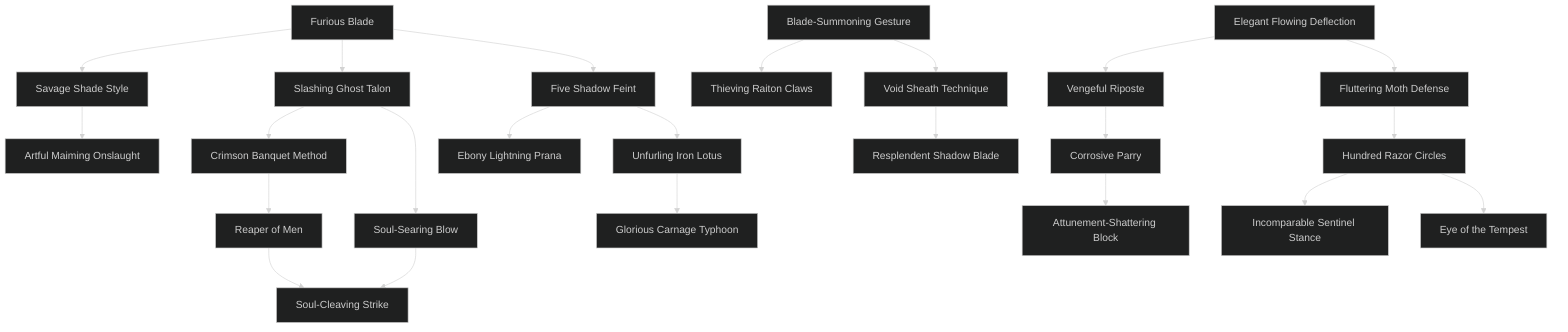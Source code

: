 ---
config:
  theme: dark
---
flowchart TD

    furious_blade[Furious Blade]
    click furious_blade callback "
        Furious Blade<br>
        <br>
        Cost: 1 mote per die<br>
        Duration: Instant<br>
        Type: Supplemental<br>
        Minimum Melee: 1<br>
        Minimum Essence: 1<br>
        Prerequisite Charms: None<br>
        <br>
        Enveloped in a corona of roiling darkness, the Abyssal’s
        weapon moves with predatory zeal to cut down enemies.
        The character may add one die to a single attack for every
        mote spent but cannot more than double his Dexterity +
        Melee dice pool.
        "

    savage_shade_style[Savage Shade Style]
    furious_blade --> savage_shade_style
    click savage_shade_style callback "
        Savage Shade Style<br>
        <br>
        Cost: 1 mote<br>
        Duration: Instant<br>
        Type: Supplemental<br>
        Minimum Melee: 2<br>
        Minimum Essence: 1<br>
        Prerequisite Charms: Furious Blade<br>
        <br>
        With this Charm, the Abyssal focuses fury and Essence
        through his weapon to strike horrible rending blows.
        The character makes his attack as normal, but successes
        count twice for the purposes of determining damage. This
        Charm must be invoked before making the attack roll.
        "

    artful_maiming_onslaught[Artful Maiming Onslaught]
    savage_shade_style --> artful_maiming_onslaught
    click artful_maiming_onslaught callback "
        Artful Maiming Onslaught<br>
        <br>
        Cost: 5 motes<br>
        Duration: Instant<br>
        Type: Supplemental<br>
        Minimum Melee: 4<br>
        Minimum Essence: 2<br>
        Prerequisite Charms: Savage Shade Style<br>
        <br>
        Striking with cruel precision, an Abyssal with this
        Charm aims his blow to sever limbs and mutilate his
        opponent. Add the Abyssal’s Dexterity to the damage of
        his attack, but this attack has a difficulty of at least 3.
        Severing an arm or leg (or tentacle or similarly sized
        appendage) is difficulty 3 and requires the Exalt to inflict
        at least two health levels of damage after soak.<br>
        Severing a hand or putting out an eye increases the
        attack difficulty to 4 but only requires a single level of
        damage. Regardless of the actual damage rolled, the
        Abyssal’s strike only inflicts the minimum levels necessary
        for the maiming. Thus, a character who rolls five health
        levels of damage after the target’s soak only inflicts two
        levels on an attempt to sever an arm. Victims still must
        contend with bleeding and shock, however. Consider the
        amputee’s wound penalty to be twice its usual value until
        her bleeding is stanched (however, Exalted make their
        normal difficulty 1 roll).<br>
        Additionally, victims’ players must make a successful
        reflexive Stamina + Resistance roll for their characters to
        take any action on the turn they lose a limb. The Story-
        teller should assign other penalties or restrict actions as
        appropriate for maimed victims (see Exalted, p. 234).
        "

    slashing_ghost_talon[Slashing Ghost Talon]
    furious_blade --> slashing_ghost_talon
    click slashing_ghost_talon callback "
        Slashing Ghost Talon<br>
        <br>
        Cost: 1 mote<br>
        Duration: Instant<br>
        Type: Supplemental<br>
        Minimum Melee: 2<br>
        Minimum Essence: 2<br>
        Prerequisite Charms: Furious Blade<br>
        <br>
        The character’s blade shrieks and moans as it be-
        comes a conduit for her insatiable hunger. The
        deathknight makes her attack as normal but regains 1
        mote of Essence for every health level of damage inflicted.
        If the Abyssal uses a soulsteel weapon to strike a
        being with an Essence pool, she also absorbs the motes
        stolen by her weapon. This latter bonus only applies if the
        character is attuned to her weapon.
        "

    crimson_banquet_method[Crimson Banquet Method]
    slashing_ghost_talon --> crimson_banquet_method
    click crimson_banquet_method callback "
        Crimson Banquet Method<br>
        <br>
        Cost: 5 motes, 1 Willpower<br>
        Duration: One scene<br>
        Type: Simple<br>
        Minimum Melee: 4<br>
        Minimum Essence: 2<br>
        Prerequisite Charms: Slashing Ghost Talon<br>
        <br>
        With this Charm, the character harvests power
        from every blow that draws blood. Crimson Banquet
        Method duplicates the effects of Slashing Ghost Talon,
        but the bonus applies to every attack made during the
        scene. This Charm cannot be stacked with itself to gain
        multiple motes per health level inflicted, nor may the
        Abyssal use Slashing Ghost Talon while employing this
        Charm. A character cannot gain more Essence in a
        single turn from the use of this Charm than the
        character’s Essence + Lore.
        "

    reaper_of_men[Reaper of Men]
    crimson_banquet_method --> reaper_of_men
    click reaper_of_men callback "
        Reaper of Men<br>
        <br>
        Cost: 10 motes, 1 Willpower<br>
        Duration: One scene<br>
        Type: Simple<br>
        Minimum Melee: 5<br>
        Minimum Essence: 2<br>
        Prerequisite Charms: Crimson Banquet Method<br>
        <br>
        The deathknight suffuses her body and weapon with
        necrotic Essence, wreathing herself in a nimbus of cold
        baleful energy. Any living being who touches her or strikes
        her with a hand-to-hand attack suffers lethal damage equal
        to the Abyssal’s Essence score. The character’s hand-to-
        hand attacks also inflict lethal damage and add her Essence
        to the damage of the attack. Mindless ghosts and walking
        dead fear characters using this Charm and will not attack
        them unless mystically compelled.
        "

    soul_searing_blow[Soul-Searing Blow]
    slashing_ghost_talon --> soul_searing_blow
    click soul_searing_blow callback "
        Soul-Searing Blow<br>
        <br>
        Cost: 2+ motes<br>
        Duration: Instant<br>
        Type: Supplemental<br>
        Minimum Melee: 3<br>
        Minimum Essence: 2<br>
        Prerequisite Charms: Slashing Ghost Talon<br>
        <br>
        Projecting the spiritual cold of Oblivion through
        his weapon, the Abyssal can assault the very soul and
        will of a foe. If the character’s attack hits (it need not
        inflict damage), the victim loses 1 point of temporary
        Willpower for every 2 motes spent. Exalted and other
        beings with control over their Essence pools may choose
        to lose 2 motes of Essence for every Willpower point
        they would have otherwise lost. If this Charm reduces a
        character’s temporary Willpower below zero, she suffers
        lethal damage equal to the difference. Thus, a victim
        with 3 Willpower remaining who loses 5 points suffers
        2L damage. This damage is soaked only with the
        character’s permanent Essence score and nothing else.
        The Abyssal cannot spend more motes powering this
        Charm than twice her Conviction.
        "

    soul_cleaving_strike[Soul-Cleaving Strike]
    reaper_of_men --> soul_cleaving_strike
    soul_searing_blow --> soul_cleaving_strike
    click soul_cleaving_strike callback "
        Soul-Cleaving Strike<br>
        <br>
        Cost: 10 motes, 1 Willpower, 1 health level<br>
        Duration: Instant<br>
        Type: Simple<br>
        Minimum Melee: 5<br>
        Minimum Essence: 4<br>
        Prerequisite Charms:Reaper of Men, Soul-Searing Blow<br>
        <br>
        The greatest swordsmen of the deathknights can slice
        through souls as easily as others carve flesh. Upon invoking
        this Charm, the Abyssal’s weapon flares with cold fire and
        shrieks loud enough to be heard up to a mile away. The
        character makes one attack at his full dice pool, which is
        fully effective against both material beings and incorporeal
        spirits and does normal damage in addition to this Charm’s
        effects. If the blow hits, the victim’s player must immediately
        roll permanent Essence at standard difficulty.<br>
        If this roll succeeds, the victim suffers unsoakable dice
        of lethal damage equal to the Abyssal’s own Essence rating.
        If the roll fails, the victim loses one dot of permanent
        Essence. A botch inflicts permanent Essence loss and
        damage. If a character’s permanent Essence drops to zero,
        her life force is instantly snuffed out, and her maimed soul
        falls screaming into Oblivion.<br>
        Spirits and Fair Folk slain in this manner are likewise
        destroyed. Damage inflicted by Spirit-Cleaving Strike is
        purely spiritual and cannot be soaked or prevented with
        magic that solely defends against physical assault. All
        effects of this Charm are applied before resolving the
        strike’s normal damage. This Charm does not work on
        automata, the walking dead or other beings without souls.
        "

    five_shadow_feint[Five Shadow Feint]
    furious_blade --> five_shadow_feint
    click five_shadow_feint callback "
        Five Shadow Feint<br>
        <br>
        Cost: 1 mote per die<br>
        Duration: Instant<br>
        Type: Supplemental<br>
        Minimum Melee: 2<br>
        Minimum Essence: 1<br>
        Prerequisite Charms: Furious Blade<br>
        <br>
        The Abyssal’s arm and weapon flickers, blossoming
        into a confusing spray of shadows and afterimages. The
        character makes his attack normally, but the target loses
        one die from her first defensive dice pool for every mote
        spent. The Abyssal may not reduce a character’s dice pool
        below her Essence rating. If Five Shadow Feint is placed in
        a Combo with Furious Blade, the Essence cost of both
        Charms increases to 2 motes per die.
        "

    ebon_lightning_prana[Ebony Lightning Prana]
    five_shadow_feint --> ebon_lightning_prana
    click ebon_lightning_prana callback "
        Ebony Lightning Prana<br>
        <br>
        Cost: 4 motes<br>
        Duration: Instant<br>
        Type: Reflexive<br>
        Minimum Melee: 4<br>
        Minimum Essence: 2<br>
        Prerequisite Charms: Five Shadow Feint<br>
        <br>
        Drawing his blade and lunging in a single fluid mo-
        tion, an Abyssal with this Charm may strike faster than
        mortal eyes can follow. The character suffers no penalty for
        drawing a sheathed weapon and strikes whenever he
        wishes without regard for initiative. Although the
        character’s first action must be a Melee attack, he can still
        split his dice pool normally to take other actions later in
        the turn. However, the character cannot take any dice
        actions after the first attack until his regular initiative. If
        the character faces an opponent with similar magic, nor-
        mal initiative determines who acts first. A character can
        only use Ebon Lightning Prana once per turn, and in order
        to use it, his weapon must be sheathed. For the purposes of
        this Charm, sheathing a sword as part of a split action is a
        dice action that requires no roll, but is counted as one of
        the character’s actions for the turn.
        "

    unfurling_iron_lotus[Unfurling Iron Lotus]
    five_shadow_feint --> unfurling_iron_lotus
    click unfurling_iron_lotus callback "
        Unfurling Iron Lotus<br>
        <br>
        Cost: 3 motes per attack<br>
        Duration: Instant<br>
        Type: Extra Action<br>
        Minimum Melee: 3<br>
        Minimum Essence: 2<br>
        Prerequisite Charms: Five Shadow Feint<br>
        <br>
        The Abyssal spins and thrusts in a rapid cascade of
        blows. The Charm takes its name from the wispy con-
        trails left by each strike, which, taken together, resemble
        the petals of a blooming flower. The character may make
        one additional attack at his full dice pool for every 3
        motes spent, although he may not purchase more extra
        attacks than his Essence score. Characters must activate
        this Charm before taking their first action and may not
        split their dice pool on the same turn they employ
        Unfurling Iron Lotus. Defenders must dodge or parry
        each attack separately.
        "

    glorious_carnage_typhoon[Glorious Carnage Typhoon]
    unfurling_iron_lotus --> glorious_carnage_typhoon
    click glorious_carnage_typhoon callback "
        Glorious Carnage Typhoon<br>
        <br>
        Cost: 8 motes, 1 Willpower<br>
        Duration: Instant<br>
        Type: Extra Action<br>
        Minimum Melee: 5<br>
        Minimum Essence: 3<br>
        Prerequisite Charms: Unfurling Iron Lotus<br>
        <br>
        Blade flashing in a spiral of blood and pain and death,
        the Abyssal scythes through her opponents like a tornado.
        So long as the character hits her intended target and
        inflicts damage, she may immediately make another attack
        at her full dice pool. Each attack must be leveled at a
        different victim, and the Exalt cannot move more yards
        than her Melee score between each target. This Charm
        ends when the character misses or strikes every possible
        victim within reach of her blade.
        "

    blade_summoning_gesture[Blade-Summoning Gesture]
    click blade_summoning_gesture callback "
        Blade-Summoning Gesture<br>
        <br>
        Cost: 1 mote<br>
        Duration: Instant<br>
        Type: Simple<br>
        Minimum Melee: 2<br>
        Minimum Essence: 1<br>
        Prerequisite Charms: None<br>
        <br>
        Extending his will and anima in a grasping tendril,
        the Abyssal calls his weapon to his hand. Summoned
        weapons can overcome friction and gravity — even pull
        free from bodies — but cannot defeat walls, chains or
        similar obstacles. The character must be able to see his
        weapon and have a hand free to receive it. Furthermore,
        this Charm can only call weapons the Exalt has previously
        wielded.
        "

    thieving_raiton_claws[Thieving Raiton Claws]
    blade_summoning_gesture --> thieving_raiton_claws
    click thieving_raiton_claws callback "
        Thieving Raiton Claws<br>
        <br>
        Cost: 3 motes<br>
        Duration: Instant<br>
        Type: Simple<br>
        Minimum Melee: 3<br>
        Minimum Essence: 2<br>
        Prerequisite Charms: Blade-Summoning Gesture<br>
        <br>
        Instead of retrieving her own weapon, an Abyssal
        with Thieving Raiton Claws may attempt
        to steal the weapon of a foe.
        The Exalt reaches out an empty hand,
        and her player rolls Dexterity + Melee
        at difficulty 3. This effect cannot
        be parried or dodged. If this roll is
        successful, the effect is resolved as a
        normal disarming attempt (see Exalted,
        p. 238). If the disarming
        succeeds, the targeted weapon is torn
        from the enemy’s grasp and flies to
        the Abyssal’s own. This Charm can
        steal any weapon in the character’s
        line of sight, although it cannot seize
        magical weapons attuned to their
        wielders or weapons made entirely of
        Essence. Otherwise, this Charm duplicates
        the effects and limitations of
        Blade-Summoning Gesture.
        "

    void_sheat_technique[Void Sheath Technique]
    blade_summoning_gesture --> void_sheat_technique
    click void_sheat_technique callback "
        Void Sheath Technique<br>
        <br>
        Cost: 1 mote<br>
        Duration: Indefinite<br>
        Type: Simple<br>
        Minimum Melee: 3<br>
        Minimum Essence: 2<br>
        Prerequisite Charms: Blade-Summoning Gesture<br>
        <br>
        With a moment’s concentration,
        an Abyssal who knows this
        Charm may banish a weapon from
        his grasp and the world. The weapon
        shimmers and vanishes Elsewhere,
        remaining hidden and inaccessible
        until the character reflexively ends
        the Charm and draws his weapon
        forth. This Charm can only banish
        a single weapon at a time, one the
        Abyssal is intimately familiar with
        — typically his most prized implement
        of battle.
        "

    resplendent_shadow_blade[Resplendent Shadow Blade]
    void_sheat_technique --> resplendent_shadow_blade
    click resplendent_shadow_blade callback "
        Resplendent Shadow Blade<br>
        <br>
        Cost: 6 motes, 1 Willpower<br>
        Duration: One Scene<br>
        Type: Simple<br>
        Minimum Melee: 4<br>
        Minimum Essence: 2<br>
        Prerequisite Charms: Void Sheath Technique<br>
        <br>
        Raising her hand imperiously, a character with this
        Charm freezes raw Essence into her ideal weapon. This
        weapon appears sculpted of black crystal and glitters with
        power and malice. Although most deathknights prefer
        variations of slashing swords, this Charm can create any
        bladed weapon from ornate scythes to jagged tiger claws.
        When Resplendent Shadow Blade is purchased, the
        Abyssal’s player must decide the form of the weapon. He
        then divides a number of points equal to twice the
        character’s Melee score between the weapon’s Speed,
        Damage, Accuracy and Defense. As usual, the damage
        bonus of the weapon is added to the character’s Strength
        to determine its base lethal damage.<br>
        Once selected, this Charm always summons the
        same weapon. The blade’s statistics remain constant
        unless the character raises his Melee score, permitting
        him to divide two more points to its characteristics. The
        Abyssal must purchase this Charm again to conjure a
        different form of blade. Weapons created with this Charm
        have the tensile strength of soulsteel — and likewise
        drain motes equal to their owner’s permanent Essence on
        any hit that inflicts actual damage.
        "

    elegant_flowing_deflection[Elegant Flowing Deflection]
    click elegant_flowing_deflection callback "
        Elegant Flowing Deflection<br>
        <br>
        Cost: 1 mote per 2 dice<br>
        Duration: Instant<br>
        Type: Reflexive<br>
        Minimum Melee: 1<br>
        Minimum Essence: 1<br>
        Prerequisite Charms: None<br>
        <br>
        The Exalt moves with preternatural grace, shifting
        his weapon without breaking form or stride to parry any
        hand-to-hand attack he is aware of. The character’s
        player rolls two dice for every mote spent but cannot
        purchase more dice than his normal defensive pool for
        the weapon. This total includes applicable specialties
        and weapon bonuses in addition to the character’s Dexterity
        + Melee. If the character has an odd number of dice
        in his pool, the fractional mote remaining after buying
        the last die is lost.
        "

    vengeful_riposte[Vengeful Riposte]
    elegant_flowing_deflection --> vengeful_riposte
    click vengeful_riposte callback "
        Vengeful Riposte<br>
        <br>
        Cost: 1 mote<br>
        Duration: Instant<br>
        Type: Reflexive<br>
        Minimum Melee: 2<br>
        Minimum Essence: 1<br>
        Prerequisite Charms: Elegant Flowing Deflection<br>
        <br>
        Shifting quickly from defense to offense, the char-
        acter parries one incoming strike with a swift blow to
        the attacker’s weapon hand or limb. If the deathknight’s
        player rolls more successes than the attacker, any leftover
        successes are treated as a Melee attack against the
        aggressor. Thus, a parry that rolls five successes to
        deflect an attack with three successes becomes a two-
        success attack. This counterstrike cannot be blocked or
        dodged without magic. A character may not use Vengeful
        Riposte in response to other counterattack Charms.
        Note that this Charm does not grant the character a free
        parry or extra parry dice.
        "

    corrosive_parry[Corrosive Parry]
    vengeful_riposte --> corrosive_parry
    click corrosive_parry callback "
        Corrosive Parry<br>
        <br>
        Cost: Weapon damage + 1 motes<br>
        Duration: Instant<br>
        Type: Reflexive<br>
        Minimum Melee: 3<br>
        Minimum Essence: 2<br>
        Prerequisite Charms: Vengeful Riposte<br>
        <br>
        Filling his blade with necrotic Essence as he parries, the
        Abyssal rots or rusts his opponent’s weapon to dust as it strikes
        his block. The Abyssal character’s player rolls Dexterity +
        Melee in response to any close-range attack. If even one
        success is achieved, the attacker’s weapon shatters to mildewed
        splinters and rust without injuring the defender. The
        deathknight must spend motes equal to the weapon’s base
        damage modifier plus one, so it costs 3 motes to disintegrate
        a short sword, 8 for a great axe, etc. The character can only
        disintegrate actual weapons — so no rotting off an aggressor’s
        fist or claws. Also, this Charm cannot damage weapons made
        of Essence or the Five Magical Materials.
        "

    attunement_shattering_block[Attunement-Shattering Block]
    corrosive_parry --> attunement_shattering_block
    click attunement_shattering_block callback "
        Attunement-Shattering Block<br>
        <br>
        Cost: 3 motes, 1 Willpower<br>
        Duration: Instant<br>
        Type: Reflexive<br>
        Minimum Melee: 4<br>
        Minimum Essence: 3<br>
        Prerequisite Charms: Corrosive Parry<br>
        <br>
        With this Charm, an Abyssal can dissipate the Essence
        empowering a magical weapon, rendering it
        temporarily useless. Attunement-Shattering Block may be
        activated whenever the deathknight parries a magical
        weapon. Her parry need not deflect the attack entirely, but
        the Abyssal character’s player must roll at least one success
        on the block attempt. This Charm costs 3 motes and 1
        temporary Willpower.<br>
        The defending character’s player then makes a reflexive
        Essence + Melee roll, with a difficulty equal to the
        target’s permanent Essence. If it succeeds, the weapon
        becomes an inert hunk of steel and Magical Materials,
        although it may be reattuned normally by its owner. Of
        course, this reattunement takes between 15 and 30 minutes.
        The victim can avert deattunement by immediately
        spending a number of motes equal to the attunement cost
        of the weapon.
        "

    fluttering_moth_defense[Fluttering Moth Defense]
    elegant_flowing_deflection --> fluttering_moth_defense
    click fluttering_moth_defense callback "
        Fluttering Moth Defense<br>
        <br>
        Cost: 2 motes<br>
        Duration: Instant<br>
        Type: Reflexive<br>
        Minimum Melee: 3<br>
        Minimum Essence: 2<br>
        Prerequisite Charms: Elegant Flowing Deflection<br>
        <br>
        With growing mastery, the Abyssal’s weapon dances
        to intercept attacks as a moth spiraling a torch. The
        deathknight’s player may roll her character’s full Dexterity
        + Melee dice pool to parry any one close-range attack the
        Abyssal is aware of.
        "

    hundred_razor_circle[Hundred Razor Circles]
    fluttering_moth_defense --> hundred_razor_circle
    click hundred_razor_circle callback "
        Hundred Razor Circles<br>
        <br>
        Cost: 5 motes<br>
        Duration: One turn<br>
        Type: Reflexive<br>
        Minimum Melee: 4<br>
        Minimum Essence: 2<br>
        Prerequisite Charms: Fluttering Moth Defense<br>
        <br>
        Sometimes, the best defense is a good offense. Building
        on this principle, the Abyssal stands motionless and traces
        a lightning-fast pattern of strikes and slices around him.
        Anyone entering this warded circle risks terrible injury. The
        Exalt cannot actively attack, dodge or move faster than one
        yard per turn without breaking the Charm, but his player
        automatically rolls a full Dexterity + Melee attack against
        everyone who is currently within or who subsequently
        approaches within three yards of the character.<br>
        The character may also reflexively attack incoming
        projectiles of which he is aware. This is a difficulty 4
        Dexterity + Melee roll and adds the weapon’s Parry modi-
        fier as well. Success destroys or swats aside the offending
        missile. Note that this Charm does not distinguish between
        friend and foe — the Exalt must attack everyone in range.
        "

    incomparable_sentinel_stance[Incomparable Sentinel Stance]
    hundred_razor_circle --> incomparable_sentinel_stance
    click incomparable_sentinel_stance callback "
        Incomparable Sentinel Stance<br>
        <br>
        Cost: 3 motes, 1 Willpower<br>
        Duration: Instant<br>
        Type: Reflexive<br>
        Minimum Melee: 3<br>
        Minimum Essence: 2<br>
        Prerequisite Charms: Hundred Razor Circle<br>
        <br>
        The Abyssal may effortlessly deflect any attack she is
        aware of without her player making a roll. This Charm can
        turn aside assaults normally impossible to parry, such as
        gouts of caustic slime or the falling boulders of a landslide.
        The character can even parry the attacks of greater spirits
        and demon lords, although such onslaughts invariably
        shatter any non-magical weapon in the process. This is a
        perfect defense.
        "

    eye_of_the_tempest[Eye of the Tempest]
    hundred_razor_circle --> eye_of_the_tempest
    click eye_of_the_tempest callback "
        Eye of the Tempest<br>
        <br>
        Cost: 5 motes, 1 Willpower<br>
        Duration: One scene<br>
        Type: Reflexive<br>
        Minimum Melee: 5<br>
        Minimum Essence: 3<br>
        Prerequisite Charms: Hundred Razor Circle<br>
        <br>
        With this Charm, the Abyssal becomes a point of
        serene calm in a vortex of steel and howling shadows. The
        deathknight’s player may use his character’s full Dexterity
        + Melee dice pool to parry all physical attacks of which the
        Abyssal is aware.
        "